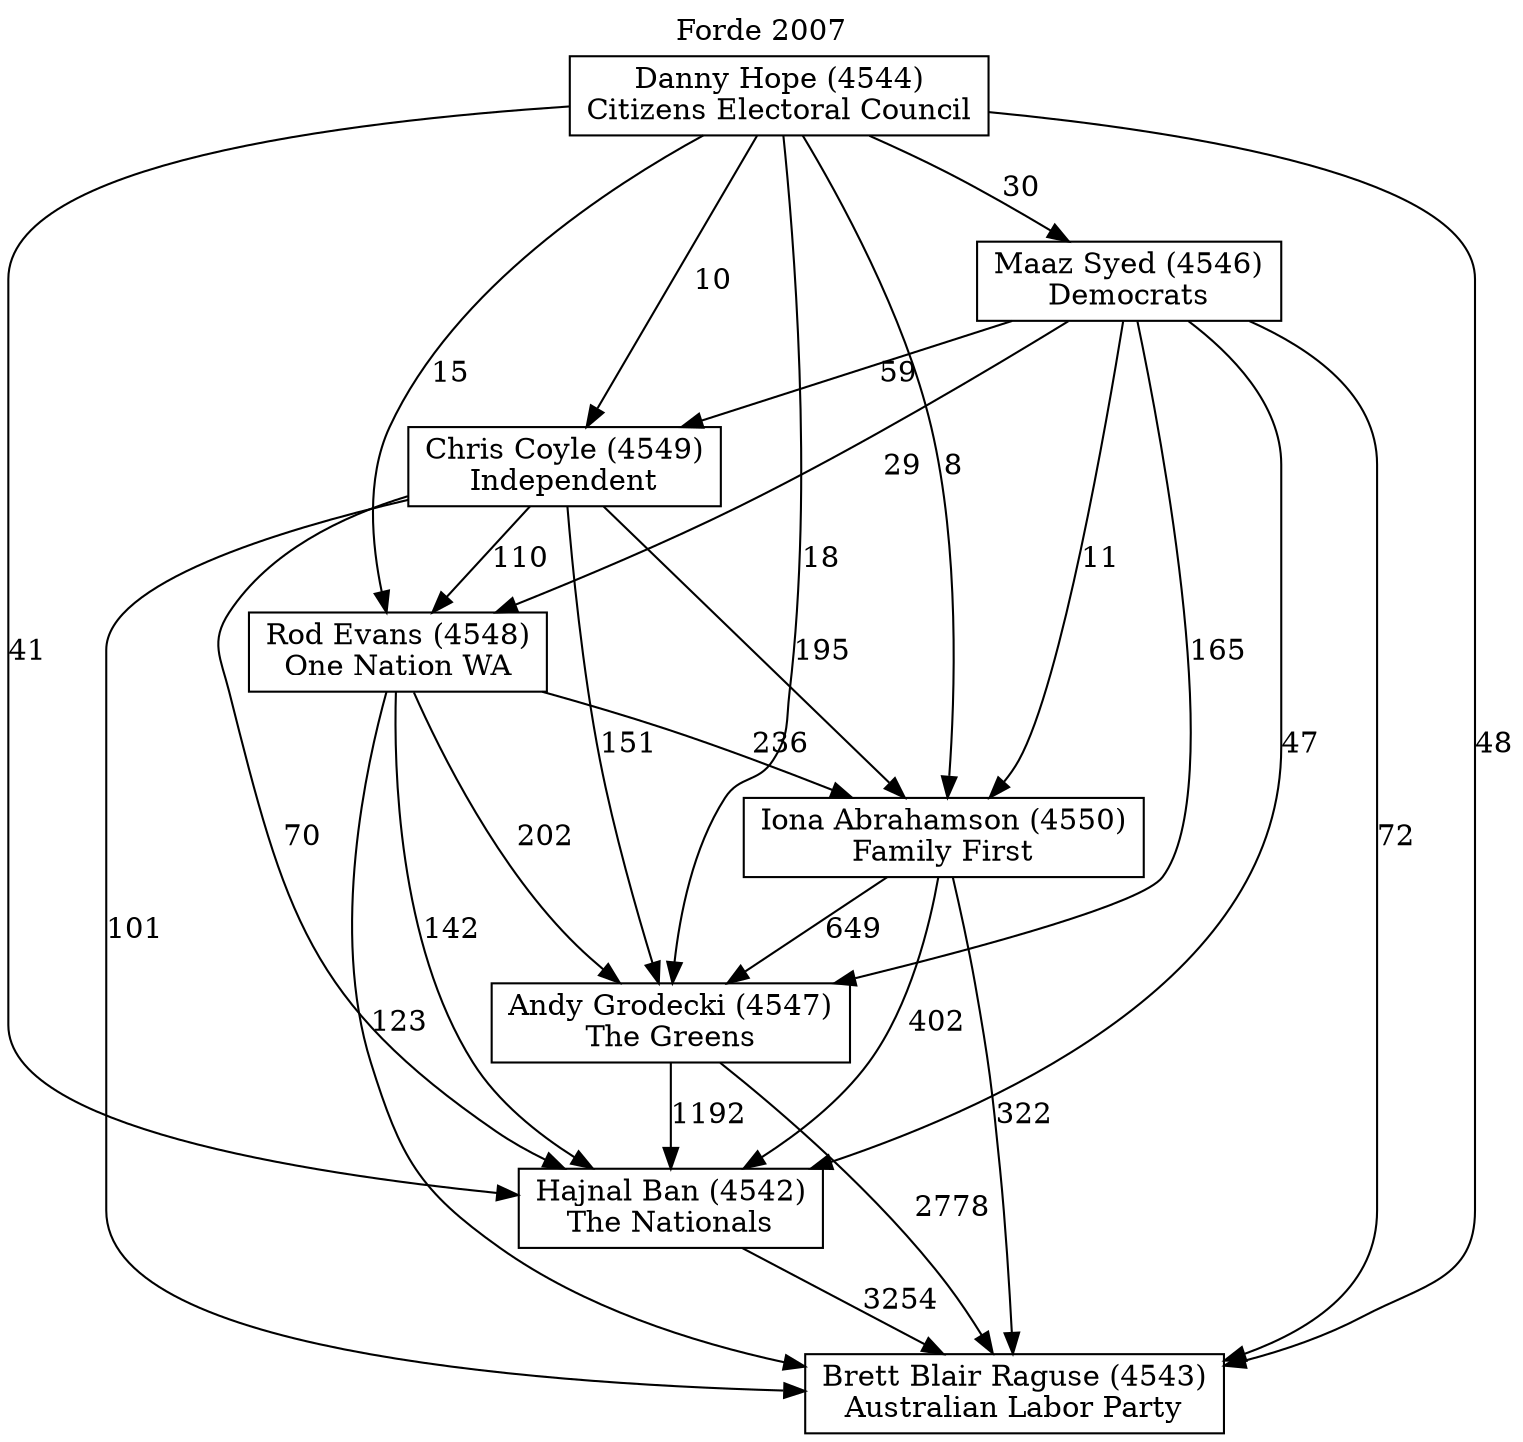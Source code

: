 // House preference flow
digraph "Brett Blair Raguse (4543)_Forde_2007" {
	graph [label="Forde 2007" labelloc=t mclimit=10]
	node [shape=box]
	"Andy Grodecki (4547)" [label="Andy Grodecki (4547)
The Greens"]
	"Brett Blair Raguse (4543)" [label="Brett Blair Raguse (4543)
Australian Labor Party"]
	"Chris Coyle (4549)" [label="Chris Coyle (4549)
Independent"]
	"Danny Hope (4544)" [label="Danny Hope (4544)
Citizens Electoral Council"]
	"Hajnal Ban (4542)" [label="Hajnal Ban (4542)
The Nationals"]
	"Iona Abrahamson (4550)" [label="Iona Abrahamson (4550)
Family First"]
	"Maaz Syed (4546)" [label="Maaz Syed (4546)
Democrats"]
	"Rod Evans (4548)" [label="Rod Evans (4548)
One Nation WA"]
	"Andy Grodecki (4547)" -> "Brett Blair Raguse (4543)" [label=2778]
	"Andy Grodecki (4547)" -> "Hajnal Ban (4542)" [label=1192]
	"Chris Coyle (4549)" -> "Andy Grodecki (4547)" [label=151]
	"Chris Coyle (4549)" -> "Brett Blair Raguse (4543)" [label=101]
	"Chris Coyle (4549)" -> "Hajnal Ban (4542)" [label=70]
	"Chris Coyle (4549)" -> "Iona Abrahamson (4550)" [label=195]
	"Chris Coyle (4549)" -> "Rod Evans (4548)" [label=110]
	"Danny Hope (4544)" -> "Andy Grodecki (4547)" [label=18]
	"Danny Hope (4544)" -> "Brett Blair Raguse (4543)" [label=48]
	"Danny Hope (4544)" -> "Chris Coyle (4549)" [label=10]
	"Danny Hope (4544)" -> "Hajnal Ban (4542)" [label=41]
	"Danny Hope (4544)" -> "Iona Abrahamson (4550)" [label=8]
	"Danny Hope (4544)" -> "Maaz Syed (4546)" [label=30]
	"Danny Hope (4544)" -> "Rod Evans (4548)" [label=15]
	"Hajnal Ban (4542)" -> "Brett Blair Raguse (4543)" [label=3254]
	"Iona Abrahamson (4550)" -> "Andy Grodecki (4547)" [label=649]
	"Iona Abrahamson (4550)" -> "Brett Blair Raguse (4543)" [label=322]
	"Iona Abrahamson (4550)" -> "Hajnal Ban (4542)" [label=402]
	"Maaz Syed (4546)" -> "Andy Grodecki (4547)" [label=165]
	"Maaz Syed (4546)" -> "Brett Blair Raguse (4543)" [label=72]
	"Maaz Syed (4546)" -> "Chris Coyle (4549)" [label=59]
	"Maaz Syed (4546)" -> "Hajnal Ban (4542)" [label=47]
	"Maaz Syed (4546)" -> "Iona Abrahamson (4550)" [label=11]
	"Maaz Syed (4546)" -> "Rod Evans (4548)" [label=29]
	"Rod Evans (4548)" -> "Andy Grodecki (4547)" [label=202]
	"Rod Evans (4548)" -> "Brett Blair Raguse (4543)" [label=123]
	"Rod Evans (4548)" -> "Hajnal Ban (4542)" [label=142]
	"Rod Evans (4548)" -> "Iona Abrahamson (4550)" [label=236]
}

